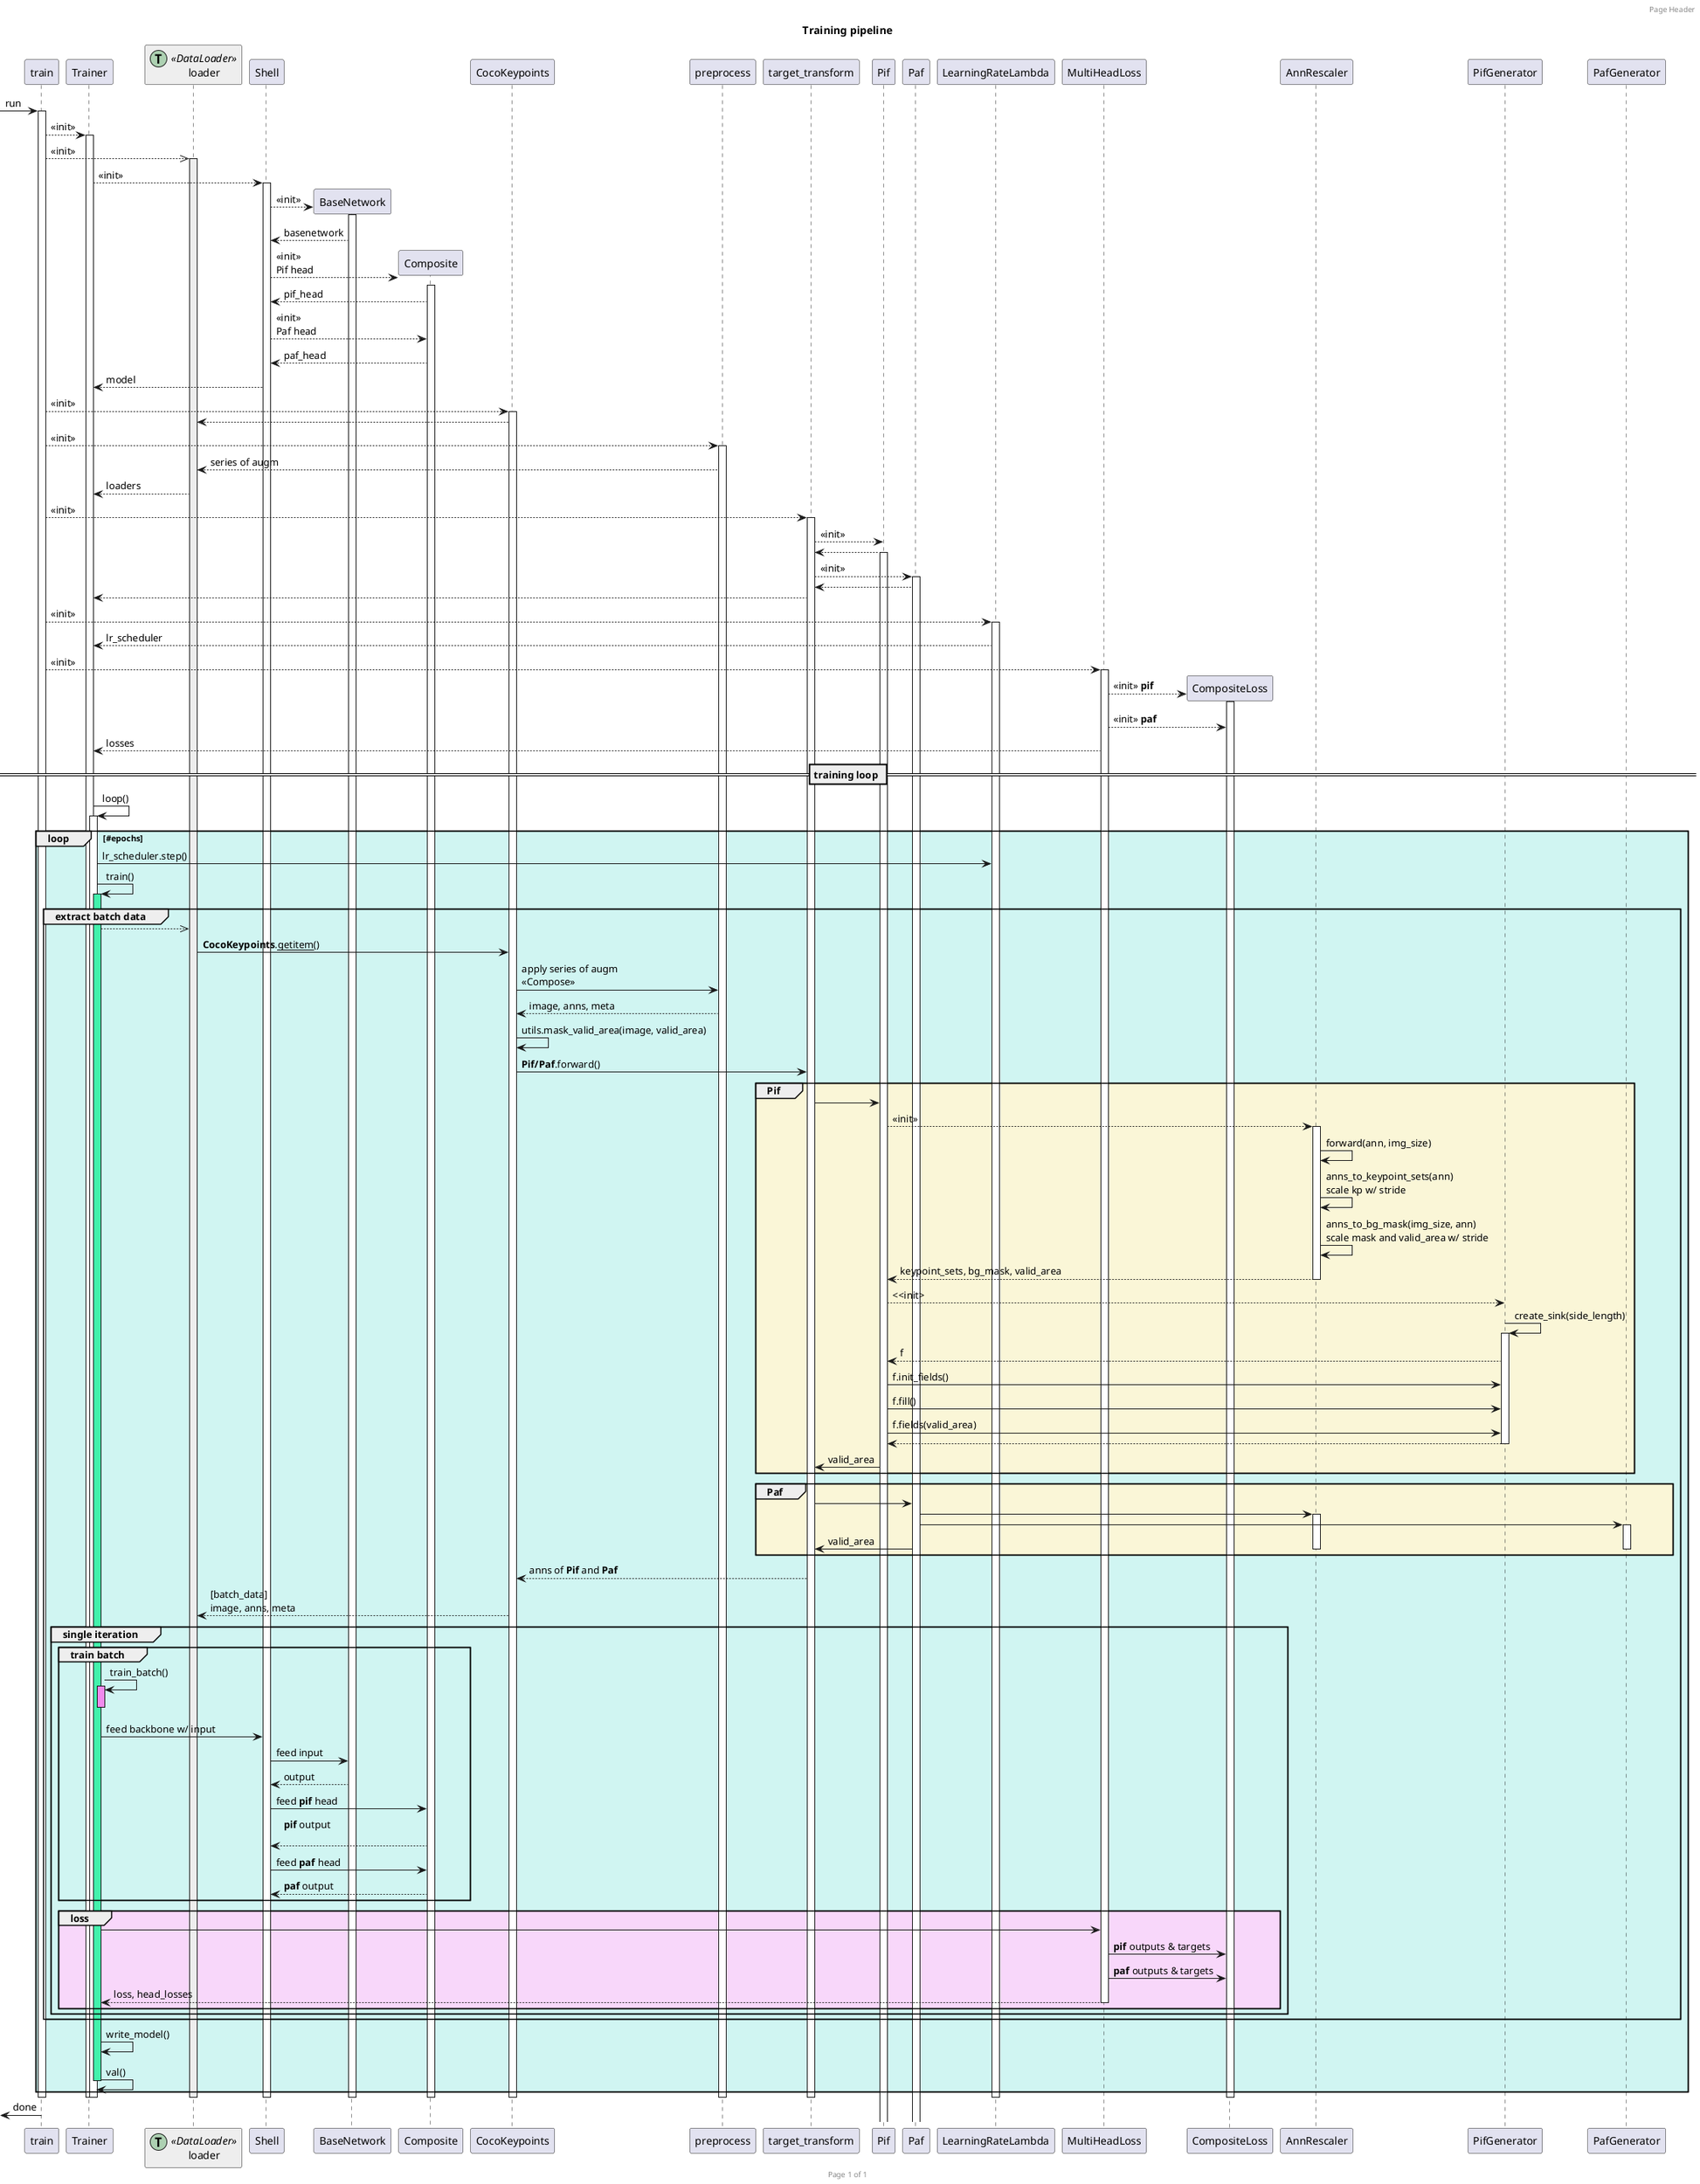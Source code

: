 @startuml
header Page Header
footer Page %page% of %lastpage%

title Training pipeline

[-> train : run
activate train

train --> Trainer : <<init>>
activate Trainer

participant loader << (T,#ADD1B2) DataLoader >> #EEEEEE
train -->> loader : <<init>>
activate loader #EEEEEE

Trainer --> Shell : <<init>>
activate Shell
create BaseNetwork
Shell --> BaseNetwork : <<init>>
activate BaseNetwork
BaseNetwork --> Shell : basenetwork
create Composite
Shell --> Composite : <<init>>\nPif head
activate Composite
Composite --> Shell : pif_head
Shell --> Composite : <<init>>\nPaf head
Composite --> Shell : paf_head
Shell --> Trainer : model

train --> CocoKeypoints : <<init>>
activate CocoKeypoints
CocoKeypoints --> loader

train --> preprocess : <<init>>
activate preprocess
preprocess --> loader : series of augm
loader --> Trainer : loaders

train --> target_transform : <<init>>
activate target_transform
target_transform --> Pif : <<init>>
Pif --> target_transform
activate Pif
target_transform --> Paf : <<init>>
activate Paf
Paf --> target_transform
target_transform --> Trainer

train --> LearningRateLambda : <<init>>
activate LearningRateLambda
LearningRateLambda --> Trainer : lr_scheduler

train --> MultiHeadLoss : <<init>>
activate MultiHeadLoss
create CompositeLoss
MultiHeadLoss --> CompositeLoss : <<init>> <b>pif</b>
activate CompositeLoss
MultiHeadLoss --> CompositeLoss : <<init>> <b>paf</b>
MultiHeadLoss --> Trainer : losses

== training loop ==
Trainer -> Trainer : loop()
activate Trainer
loop #d0f5f2 #epochs
    Trainer -> LearningRateLambda : lr_scheduler.step()
'    run train()
    Trainer -> Trainer : train()
    activate Trainer #44f2ac
    group extract batch data
        Trainer -->> loader
        loader -> CocoKeypoints : <b>CocoKeypoints</b>.__getitem__()
        CocoKeypoints -> preprocess : apply series of augm\n<<Compose>>
        preprocess --> CocoKeypoints : image, anns, meta
        CocoKeypoints -> CocoKeypoints : utils.mask_valid_area(image, valid_area)
        CocoKeypoints -> target_transform : <b>Pif/Paf</b>.forward()
        group #faf6d7 Pif
            target_transform -> Pif
            Pif --> AnnRescaler : <<init>>
            activate AnnRescaler
            AnnRescaler -> AnnRescaler : forward(ann, img_size)
            AnnRescaler -> AnnRescaler : anns_to_keypoint_sets(ann)\nscale kp w/ stride
            AnnRescaler -> AnnRescaler : anns_to_bg_mask(img_size, ann)\nscale mask and valid_area w/ stride
            AnnRescaler --> Pif : keypoint_sets, bg_mask, valid_area
            deactivate AnnRescaler
            Pif --> PifGenerator : <<init>
            PifGenerator -> PifGenerator : create_sink(side_length)
            activate PifGenerator
            PifGenerator --> Pif : f
            Pif -> PifGenerator : f.init_fields()
            Pif -> PifGenerator : f.fill()
            Pif -> PifGenerator : f.fields(valid_area)
            PifGenerator --> Pif
            deactivate PifGenerator
            Pif -> target_transform : valid_area
        end
        group #faf6d7 Paf
            target_transform -> Paf
            Paf -> AnnRescaler
            activate AnnRescaler
            Paf -> PafGenerator
            activate PafGenerator
            Paf -> target_transform : valid_area
            deactivate AnnRescaler
            deactivate PafGenerator
        end
        target_transform --> CocoKeypoints : anns of <b>Pif</b> and <b>Paf</b>
        CocoKeypoints --> loader : [batch_data]\nimage, anns, meta
        group single iteration
            group train batch
                Trainer -> Trainer : train_batch()
                activate Trainer #f28aef
                deactivate Trainer
                Trainer -> Shell : feed backbone w/ input
                Shell -> BaseNetwork : feed input
                BaseNetwork --> Shell : output
                Shell -> Composite : feed <b>pif</b> head
                Composite --> Shell : <b>pif</b> output\n
                Shell -> Composite : feed <b>paf</b> head
                Composite --> Shell : <b>paf</b> output

            end
            group #f8d7fa loss
                Trainer -> MultiHeadLoss
                MultiHeadLoss -> CompositeLoss : <b>pif</b> outputs & targets
                MultiHeadLoss -> CompositeLoss : <b>paf</b> outputs & targets

                MultiHeadLoss --> Trainer : loss, head_losses
                deactivate MultiHeadLoss
            end
        end
    end
    Trainer -> Trainer : write_model()
    Trainer -> Trainer : val()
    deactivate Trainer
end

deactivate Trainer
deactivate Trainer
deactivate preprocess
deactivate loader
deactivate LearningRateLambda
deactivate CocoKeypoints
deactivate Shell
deactivate Composite
deactivate BaseNetwork
deactivate target_transform
deactivate MultiHeadLoss
deactivate  CompositeLoss
deactivate train
[<- train : done
@enduml